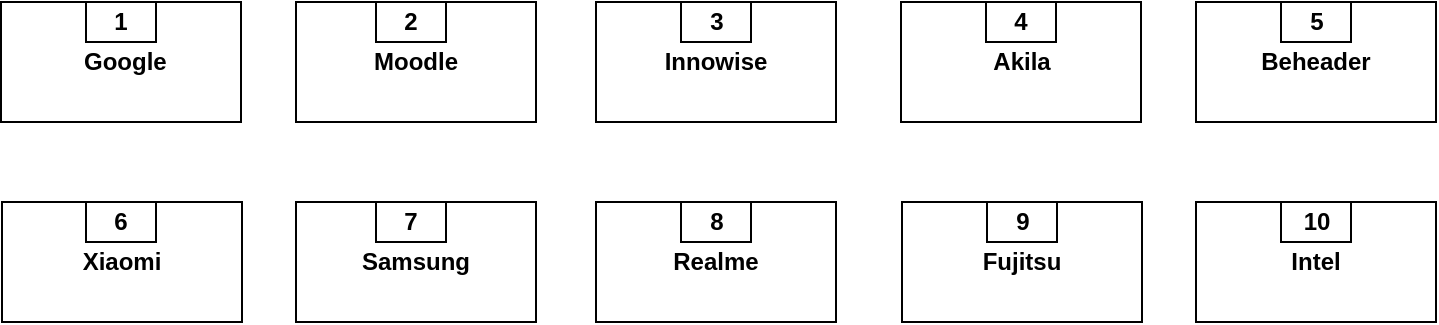 <mxfile version="21.2.1" type="device" pages="6">
  <diagram name="Company" id="gav-xLVfnbw1KwbaijDN">
    <mxGraphModel dx="1009" dy="581" grid="1" gridSize="10" guides="1" tooltips="1" connect="1" arrows="1" fold="1" page="1" pageScale="1" pageWidth="827" pageHeight="1169" math="0" shadow="0">
      <root>
        <mxCell id="0" />
        <mxCell id="1" parent="0" />
        <mxCell id="8l9SoM9GO2cYBD3Hw15K-1" value="&lt;b&gt;&amp;nbsp;Google&lt;/b&gt;" style="rounded=0;whiteSpace=wrap;html=1;" parent="1" vertex="1">
          <mxGeometry x="52.5" y="80" width="120" height="60" as="geometry" />
        </mxCell>
        <mxCell id="8l9SoM9GO2cYBD3Hw15K-2" value="&lt;b&gt;1&lt;/b&gt;" style="rounded=0;whiteSpace=wrap;html=1;" parent="1" vertex="1">
          <mxGeometry x="95" y="80" width="35" height="20" as="geometry" />
        </mxCell>
        <mxCell id="8l9SoM9GO2cYBD3Hw15K-3" value="&lt;b&gt;Moodle&lt;/b&gt;" style="rounded=0;whiteSpace=wrap;html=1;" parent="1" vertex="1">
          <mxGeometry x="200" y="80" width="120" height="60" as="geometry" />
        </mxCell>
        <mxCell id="8l9SoM9GO2cYBD3Hw15K-4" value="&lt;b&gt;2&lt;/b&gt;" style="rounded=0;whiteSpace=wrap;html=1;" parent="1" vertex="1">
          <mxGeometry x="240" y="80" width="35" height="20" as="geometry" />
        </mxCell>
        <mxCell id="8l9SoM9GO2cYBD3Hw15K-5" value="&lt;b&gt;Innowise&lt;/b&gt;" style="rounded=0;whiteSpace=wrap;html=1;" parent="1" vertex="1">
          <mxGeometry x="350" y="80" width="120" height="60" as="geometry" />
        </mxCell>
        <mxCell id="8l9SoM9GO2cYBD3Hw15K-6" value="&lt;b&gt;3&lt;/b&gt;" style="rounded=0;whiteSpace=wrap;html=1;" parent="1" vertex="1">
          <mxGeometry x="392.5" y="80" width="35" height="20" as="geometry" />
        </mxCell>
        <mxCell id="8l9SoM9GO2cYBD3Hw15K-7" value="&lt;b&gt;Akila&lt;/b&gt;" style="rounded=0;whiteSpace=wrap;html=1;" parent="1" vertex="1">
          <mxGeometry x="502.5" y="80" width="120" height="60" as="geometry" />
        </mxCell>
        <mxCell id="8l9SoM9GO2cYBD3Hw15K-8" value="&lt;b&gt;4&lt;/b&gt;" style="rounded=0;whiteSpace=wrap;html=1;" parent="1" vertex="1">
          <mxGeometry x="545" y="80" width="35" height="20" as="geometry" />
        </mxCell>
        <mxCell id="8l9SoM9GO2cYBD3Hw15K-10" value="&lt;b&gt;Beheader&lt;/b&gt;" style="rounded=0;whiteSpace=wrap;html=1;" parent="1" vertex="1">
          <mxGeometry x="650" y="80" width="120" height="60" as="geometry" />
        </mxCell>
        <mxCell id="8l9SoM9GO2cYBD3Hw15K-11" value="&lt;b&gt;5&lt;/b&gt;" style="rounded=0;whiteSpace=wrap;html=1;" parent="1" vertex="1">
          <mxGeometry x="692.5" y="80" width="35" height="20" as="geometry" />
        </mxCell>
        <mxCell id="8l9SoM9GO2cYBD3Hw15K-12" value="&lt;b&gt;Xiaomi&lt;/b&gt;" style="rounded=0;whiteSpace=wrap;html=1;" parent="1" vertex="1">
          <mxGeometry x="53" y="180" width="120" height="60" as="geometry" />
        </mxCell>
        <mxCell id="8l9SoM9GO2cYBD3Hw15K-13" value="&lt;b&gt;6&lt;/b&gt;" style="rounded=0;whiteSpace=wrap;html=1;" parent="1" vertex="1">
          <mxGeometry x="95" y="180" width="35" height="20" as="geometry" />
        </mxCell>
        <mxCell id="8l9SoM9GO2cYBD3Hw15K-14" value="&lt;b&gt;Samsung&lt;/b&gt;" style="rounded=0;whiteSpace=wrap;html=1;" parent="1" vertex="1">
          <mxGeometry x="200" y="180" width="120" height="60" as="geometry" />
        </mxCell>
        <mxCell id="8l9SoM9GO2cYBD3Hw15K-15" value="&lt;b&gt;7&lt;/b&gt;" style="rounded=0;whiteSpace=wrap;html=1;" parent="1" vertex="1">
          <mxGeometry x="240" y="180" width="35" height="20" as="geometry" />
        </mxCell>
        <mxCell id="8l9SoM9GO2cYBD3Hw15K-16" value="&lt;b&gt;Realme&lt;/b&gt;" style="rounded=0;whiteSpace=wrap;html=1;" parent="1" vertex="1">
          <mxGeometry x="350" y="180" width="120" height="60" as="geometry" />
        </mxCell>
        <mxCell id="8l9SoM9GO2cYBD3Hw15K-18" value="&lt;b&gt;8&lt;/b&gt;" style="rounded=0;whiteSpace=wrap;html=1;" parent="1" vertex="1">
          <mxGeometry x="392.5" y="180" width="35" height="20" as="geometry" />
        </mxCell>
        <mxCell id="8l9SoM9GO2cYBD3Hw15K-19" value="&lt;b&gt;Fujitsu&lt;/b&gt;" style="rounded=0;whiteSpace=wrap;html=1;" parent="1" vertex="1">
          <mxGeometry x="503" y="180" width="120" height="60" as="geometry" />
        </mxCell>
        <mxCell id="8l9SoM9GO2cYBD3Hw15K-20" value="&lt;b&gt;9&lt;/b&gt;" style="rounded=0;whiteSpace=wrap;html=1;" parent="1" vertex="1">
          <mxGeometry x="545.5" y="180" width="35" height="20" as="geometry" />
        </mxCell>
        <mxCell id="8l9SoM9GO2cYBD3Hw15K-21" value="&lt;b&gt;Intel&lt;/b&gt;" style="rounded=0;whiteSpace=wrap;html=1;" parent="1" vertex="1">
          <mxGeometry x="650" y="180" width="120" height="60" as="geometry" />
        </mxCell>
        <mxCell id="8l9SoM9GO2cYBD3Hw15K-22" value="&lt;b&gt;10&lt;/b&gt;" style="rounded=0;whiteSpace=wrap;html=1;" parent="1" vertex="1">
          <mxGeometry x="692.5" y="180" width="35" height="20" as="geometry" />
        </mxCell>
      </root>
    </mxGraphModel>
  </diagram>
  <diagram id="gXrJ5pOZwd0204sGXmLH" name="Projects">
    <mxGraphModel dx="1009" dy="2919" grid="1" gridSize="10" guides="1" tooltips="1" connect="1" arrows="1" fold="1" page="1" pageScale="1" pageWidth="827" pageHeight="1169" math="0" shadow="0">
      <root>
        <mxCell id="0" />
        <mxCell id="1" parent="0" />
        <mxCell id="ImSNmDydfp1c_jSwIOK0-1" value="&lt;b&gt;Angry Pigs&lt;/b&gt;" style="whiteSpace=wrap;html=1;aspect=fixed;" parent="1" vertex="1">
          <mxGeometry x="40" y="-2280" width="80" height="80" as="geometry" />
        </mxCell>
        <mxCell id="hACll-n0AecWJ5TqIQsg-1" value="&lt;b&gt;1&lt;/b&gt;" style="whiteSpace=wrap;html=1;aspect=fixed;" parent="1" vertex="1">
          <mxGeometry x="70" y="-2280" width="20" height="20" as="geometry" />
        </mxCell>
        <mxCell id="hACll-n0AecWJ5TqIQsg-2" value="&lt;b&gt;Shots&lt;/b&gt;" style="whiteSpace=wrap;html=1;aspect=fixed;" parent="1" vertex="1">
          <mxGeometry x="150" y="-2280" width="80" height="80" as="geometry" />
        </mxCell>
        <mxCell id="hACll-n0AecWJ5TqIQsg-4" value="&lt;b&gt;2&lt;/b&gt;" style="whiteSpace=wrap;html=1;aspect=fixed;" parent="1" vertex="1">
          <mxGeometry x="180" y="-2280" width="20" height="20" as="geometry" />
        </mxCell>
        <mxCell id="hACll-n0AecWJ5TqIQsg-5" value="&lt;b&gt;Rip&lt;/b&gt;" style="whiteSpace=wrap;html=1;aspect=fixed;" parent="1" vertex="1">
          <mxGeometry x="260" y="-2280" width="80" height="80" as="geometry" />
        </mxCell>
        <mxCell id="hACll-n0AecWJ5TqIQsg-6" value="&lt;b&gt;Anihilate humanity&lt;/b&gt;" style="whiteSpace=wrap;html=1;aspect=fixed;fontSize=12;" parent="1" vertex="1">
          <mxGeometry x="374" y="-2280" width="80" height="80" as="geometry" />
        </mxCell>
        <mxCell id="hACll-n0AecWJ5TqIQsg-7" value="&lt;b&gt;Behead&lt;/b&gt;" style="whiteSpace=wrap;html=1;aspect=fixed;" parent="1" vertex="1">
          <mxGeometry x="490" y="-2280" width="80" height="80" as="geometry" />
        </mxCell>
        <mxCell id="hACll-n0AecWJ5TqIQsg-8" value="&lt;b&gt;3&lt;/b&gt;" style="whiteSpace=wrap;html=1;aspect=fixed;" parent="1" vertex="1">
          <mxGeometry x="290" y="-2280" width="20" height="20" as="geometry" />
        </mxCell>
        <mxCell id="hACll-n0AecWJ5TqIQsg-9" value="&lt;b&gt;4&lt;/b&gt;" style="whiteSpace=wrap;html=1;aspect=fixed;" parent="1" vertex="1">
          <mxGeometry x="404" y="-2280" width="20" height="20" as="geometry" />
        </mxCell>
        <mxCell id="hACll-n0AecWJ5TqIQsg-10" value="&lt;b&gt;5&lt;/b&gt;" style="whiteSpace=wrap;html=1;aspect=fixed;" parent="1" vertex="1">
          <mxGeometry x="520" y="-2280" width="20" height="20" as="geometry" />
        </mxCell>
        <mxCell id="hACll-n0AecWJ5TqIQsg-11" value="&lt;b&gt;Opponent&lt;/b&gt;" style="whiteSpace=wrap;html=1;aspect=fixed;" parent="1" vertex="1">
          <mxGeometry x="40" y="-2160" width="80" height="80" as="geometry" />
        </mxCell>
        <mxCell id="hACll-n0AecWJ5TqIQsg-12" value="&lt;b&gt;Suffer&lt;/b&gt;" style="whiteSpace=wrap;html=1;aspect=fixed;" parent="1" vertex="1">
          <mxGeometry x="150" y="-2160" width="80" height="80" as="geometry" />
        </mxCell>
        <mxCell id="hACll-n0AecWJ5TqIQsg-13" value="&lt;b&gt;Diary&lt;/b&gt;" style="whiteSpace=wrap;html=1;aspect=fixed;" parent="1" vertex="1">
          <mxGeometry x="260" y="-2160" width="80" height="80" as="geometry" />
        </mxCell>
        <mxCell id="hACll-n0AecWJ5TqIQsg-14" value="&lt;b&gt;Cemety&lt;/b&gt;" style="whiteSpace=wrap;html=1;aspect=fixed;" parent="1" vertex="1">
          <mxGeometry x="374" y="-2160" width="80" height="80" as="geometry" />
        </mxCell>
        <mxCell id="hACll-n0AecWJ5TqIQsg-15" value="&lt;b&gt;Shot&lt;/b&gt;" style="whiteSpace=wrap;html=1;aspect=fixed;" parent="1" vertex="1">
          <mxGeometry x="490" y="-2160" width="80" height="80" as="geometry" />
        </mxCell>
        <mxCell id="hACll-n0AecWJ5TqIQsg-16" value="&lt;b&gt;6&lt;/b&gt;" style="whiteSpace=wrap;html=1;aspect=fixed;" parent="1" vertex="1">
          <mxGeometry x="70" y="-2160" width="20" height="20" as="geometry" />
        </mxCell>
        <mxCell id="hACll-n0AecWJ5TqIQsg-17" value="&lt;b&gt;7&lt;/b&gt;" style="whiteSpace=wrap;html=1;aspect=fixed;" parent="1" vertex="1">
          <mxGeometry x="180" y="-2160" width="20" height="20" as="geometry" />
        </mxCell>
        <mxCell id="hACll-n0AecWJ5TqIQsg-18" value="&lt;b&gt;8&lt;/b&gt;" style="whiteSpace=wrap;html=1;aspect=fixed;" parent="1" vertex="1">
          <mxGeometry x="290" y="-2160" width="20" height="20" as="geometry" />
        </mxCell>
        <mxCell id="hACll-n0AecWJ5TqIQsg-19" value="&lt;b&gt;9&lt;/b&gt;" style="whiteSpace=wrap;html=1;aspect=fixed;" parent="1" vertex="1">
          <mxGeometry x="404" y="-2160" width="20" height="20" as="geometry" />
        </mxCell>
        <mxCell id="hACll-n0AecWJ5TqIQsg-20" value="&lt;b&gt;10&lt;/b&gt;" style="whiteSpace=wrap;html=1;aspect=fixed;" parent="1" vertex="1">
          <mxGeometry x="520" y="-2160" width="20" height="20" as="geometry" />
        </mxCell>
      </root>
    </mxGraphModel>
  </diagram>
  <diagram id="bvXuKBIvniT_KkxOeq0a" name="Employes">
    <mxGraphModel dx="1009" dy="581" grid="1" gridSize="10" guides="1" tooltips="1" connect="1" arrows="1" fold="1" page="1" pageScale="1" pageWidth="827" pageHeight="1169" math="0" shadow="0">
      <root>
        <mxCell id="0" />
        <mxCell id="1" parent="0" />
        <mxCell id="-noBp9sP09E2U7W5WZK8-1" value="&lt;b&gt;Иван&lt;/b&gt;" style="ellipse;whiteSpace=wrap;html=1;aspect=fixed;" parent="1" vertex="1">
          <mxGeometry x="80" y="40" width="80" height="80" as="geometry" />
        </mxCell>
        <mxCell id="-noBp9sP09E2U7W5WZK8-2" value="&lt;b&gt;1&lt;/b&gt;" style="ellipse;whiteSpace=wrap;html=1;aspect=fixed;" parent="1" vertex="1">
          <mxGeometry x="110" y="40" width="20" height="20" as="geometry" />
        </mxCell>
        <mxCell id="-noBp9sP09E2U7W5WZK8-3" value="&lt;b&gt;Вера&lt;/b&gt;" style="ellipse;whiteSpace=wrap;html=1;aspect=fixed;" parent="1" vertex="1">
          <mxGeometry x="180" y="40" width="80" height="80" as="geometry" />
        </mxCell>
        <mxCell id="-noBp9sP09E2U7W5WZK8-4" value="&lt;b&gt;Анна&lt;/b&gt;" style="ellipse;whiteSpace=wrap;html=1;aspect=fixed;" parent="1" vertex="1">
          <mxGeometry x="290" y="40" width="80" height="80" as="geometry" />
        </mxCell>
        <mxCell id="-noBp9sP09E2U7W5WZK8-5" value="&lt;b&gt;Олег&lt;/b&gt;" style="ellipse;whiteSpace=wrap;html=1;aspect=fixed;" parent="1" vertex="1">
          <mxGeometry x="400" y="40" width="80" height="80" as="geometry" />
        </mxCell>
        <mxCell id="-noBp9sP09E2U7W5WZK8-6" value="&lt;b&gt;Нина&lt;/b&gt;" style="ellipse;whiteSpace=wrap;html=1;aspect=fixed;" parent="1" vertex="1">
          <mxGeometry x="510" y="40" width="80" height="80" as="geometry" />
        </mxCell>
        <mxCell id="-noBp9sP09E2U7W5WZK8-7" value="&lt;b&gt;Глеб&lt;/b&gt;" style="ellipse;whiteSpace=wrap;html=1;aspect=fixed;" parent="1" vertex="1">
          <mxGeometry x="80" y="140" width="80" height="80" as="geometry" />
        </mxCell>
        <mxCell id="-noBp9sP09E2U7W5WZK8-8" value="&lt;b&gt;Пётр&lt;/b&gt;" style="ellipse;whiteSpace=wrap;html=1;aspect=fixed;" parent="1" vertex="1">
          <mxGeometry x="180" y="140" width="80" height="80" as="geometry" />
        </mxCell>
        <mxCell id="-noBp9sP09E2U7W5WZK8-9" value="&lt;b&gt;Яна&lt;/b&gt;" style="ellipse;whiteSpace=wrap;html=1;aspect=fixed;" parent="1" vertex="1">
          <mxGeometry x="290" y="140" width="80" height="80" as="geometry" />
        </mxCell>
        <mxCell id="-noBp9sP09E2U7W5WZK8-10" value="&lt;b&gt;Николай&lt;/b&gt;" style="ellipse;whiteSpace=wrap;html=1;aspect=fixed;" parent="1" vertex="1">
          <mxGeometry x="400" y="140" width="80" height="80" as="geometry" />
        </mxCell>
        <mxCell id="-noBp9sP09E2U7W5WZK8-11" value="&lt;b&gt;Инна&lt;/b&gt;" style="ellipse;whiteSpace=wrap;html=1;aspect=fixed;" parent="1" vertex="1">
          <mxGeometry x="510" y="140" width="80" height="80" as="geometry" />
        </mxCell>
        <mxCell id="-noBp9sP09E2U7W5WZK8-13" value="&lt;b&gt;2&lt;/b&gt;" style="ellipse;whiteSpace=wrap;html=1;aspect=fixed;" parent="1" vertex="1">
          <mxGeometry x="210" y="40" width="20" height="20" as="geometry" />
        </mxCell>
        <mxCell id="-noBp9sP09E2U7W5WZK8-14" value="&lt;b&gt;3&lt;/b&gt;" style="ellipse;whiteSpace=wrap;html=1;aspect=fixed;" parent="1" vertex="1">
          <mxGeometry x="320" y="40" width="20" height="20" as="geometry" />
        </mxCell>
        <mxCell id="-noBp9sP09E2U7W5WZK8-15" value="&lt;b&gt;4&lt;/b&gt;" style="ellipse;whiteSpace=wrap;html=1;aspect=fixed;" parent="1" vertex="1">
          <mxGeometry x="430" y="40" width="20" height="20" as="geometry" />
        </mxCell>
        <mxCell id="-noBp9sP09E2U7W5WZK8-16" value="&lt;b&gt;5&lt;/b&gt;" style="ellipse;whiteSpace=wrap;html=1;aspect=fixed;" parent="1" vertex="1">
          <mxGeometry x="540" y="40" width="20" height="20" as="geometry" />
        </mxCell>
        <mxCell id="-noBp9sP09E2U7W5WZK8-17" value="&lt;b&gt;6&lt;/b&gt;" style="ellipse;whiteSpace=wrap;html=1;aspect=fixed;" parent="1" vertex="1">
          <mxGeometry x="110" y="140" width="20" height="20" as="geometry" />
        </mxCell>
        <mxCell id="-noBp9sP09E2U7W5WZK8-18" value="&lt;b&gt;7&lt;/b&gt;" style="ellipse;whiteSpace=wrap;html=1;aspect=fixed;" parent="1" vertex="1">
          <mxGeometry x="210" y="140" width="20" height="20" as="geometry" />
        </mxCell>
        <mxCell id="-noBp9sP09E2U7W5WZK8-19" value="&lt;b&gt;8&lt;/b&gt;" style="ellipse;whiteSpace=wrap;html=1;aspect=fixed;" parent="1" vertex="1">
          <mxGeometry x="320" y="140" width="20" height="20" as="geometry" />
        </mxCell>
        <mxCell id="-noBp9sP09E2U7W5WZK8-20" value="&lt;b&gt;9&lt;/b&gt;" style="ellipse;whiteSpace=wrap;html=1;aspect=fixed;" parent="1" vertex="1">
          <mxGeometry x="430" y="140" width="20" height="20" as="geometry" />
        </mxCell>
        <mxCell id="-noBp9sP09E2U7W5WZK8-21" value="&lt;b&gt;10&lt;/b&gt;" style="ellipse;whiteSpace=wrap;html=1;aspect=fixed;" parent="1" vertex="1">
          <mxGeometry x="540" y="140" width="20" height="20" as="geometry" />
        </mxCell>
      </root>
    </mxGraphModel>
  </diagram>
  <diagram id="NaPxXZHWJXsfwpZRX8lz" name="CooperateWith">
    <mxGraphModel dx="1009" dy="581" grid="1" gridSize="10" guides="1" tooltips="1" connect="1" arrows="1" fold="1" page="1" pageScale="1" pageWidth="827" pageHeight="1169" math="0" shadow="0">
      <root>
        <mxCell id="0" />
        <mxCell id="1" parent="0" />
        <mxCell id="9ai1zdXhSGfV74mGfb7r-3" style="edgeStyle=orthogonalEdgeStyle;rounded=0;orthogonalLoop=1;jettySize=auto;html=1;entryX=0;entryY=0.5;entryDx=0;entryDy=0;fontStyle=0;strokeWidth=2;" parent="1" source="iLivGmuFwviSjrkB5k5O-1" target="9ai1zdXhSGfV74mGfb7r-1" edge="1">
          <mxGeometry relative="1" as="geometry" />
        </mxCell>
        <mxCell id="74FujhC3j6ZioxIqXX51-3" style="edgeStyle=orthogonalEdgeStyle;rounded=0;orthogonalLoop=1;jettySize=auto;html=1;entryX=0.5;entryY=0;entryDx=0;entryDy=0;strokeWidth=2;" parent="1" source="iLivGmuFwviSjrkB5k5O-1" target="74FujhC3j6ZioxIqXX51-2" edge="1">
          <mxGeometry relative="1" as="geometry" />
        </mxCell>
        <mxCell id="iLivGmuFwviSjrkB5k5O-1" value="&lt;b&gt;Google&lt;/b&gt;" style="rounded=0;whiteSpace=wrap;html=1;" parent="1" vertex="1">
          <mxGeometry x="330" y="590" width="120" height="60" as="geometry" />
        </mxCell>
        <mxCell id="iLivGmuFwviSjrkB5k5O-2" value="&lt;b&gt;1&lt;/b&gt;" style="rounded=0;whiteSpace=wrap;html=1;" parent="1" vertex="1">
          <mxGeometry x="372.5" y="590" width="35" height="20" as="geometry" />
        </mxCell>
        <mxCell id="p5zT8GGp2pE6ZgW6Joqc-1" style="edgeStyle=orthogonalEdgeStyle;rounded=0;orthogonalLoop=1;jettySize=auto;html=1;entryX=0.5;entryY=1;entryDx=0;entryDy=0;strokeWidth=2;" parent="1" source="9ai1zdXhSGfV74mGfb7r-1" target="rfaT0au1AZqclidkOPzS-5" edge="1">
          <mxGeometry relative="1" as="geometry" />
        </mxCell>
        <mxCell id="9ai1zdXhSGfV74mGfb7r-1" value="&lt;b&gt;Akila&lt;/b&gt;" style="rounded=0;whiteSpace=wrap;html=1;" parent="1" vertex="1">
          <mxGeometry x="520" y="590" width="120" height="60" as="geometry" />
        </mxCell>
        <mxCell id="9ai1zdXhSGfV74mGfb7r-2" value="&lt;b&gt;4&lt;/b&gt;" style="rounded=0;whiteSpace=wrap;html=1;" parent="1" vertex="1">
          <mxGeometry x="562.5" y="590" width="35" height="20" as="geometry" />
        </mxCell>
        <mxCell id="74FujhC3j6ZioxIqXX51-1" value="&lt;b&gt;Xiaomi&lt;/b&gt;" style="rounded=0;whiteSpace=wrap;html=1;" parent="1" vertex="1">
          <mxGeometry x="330" y="760" width="120" height="60" as="geometry" />
        </mxCell>
        <mxCell id="74FujhC3j6ZioxIqXX51-2" value="&lt;b&gt;6&lt;/b&gt;" style="rounded=0;whiteSpace=wrap;html=1;" parent="1" vertex="1">
          <mxGeometry x="372.5" y="760" width="35" height="20" as="geometry" />
        </mxCell>
        <mxCell id="5n8iWFsrtlpjKMglU--3-1" style="edgeStyle=orthogonalEdgeStyle;rounded=0;orthogonalLoop=1;jettySize=auto;html=1;entryX=0;entryY=0.5;entryDx=0;entryDy=0;strokeWidth=2;" parent="1" source="74FujhC3j6ZioxIqXX51-4" target="lQNFDRWYM57HeylIy5Sz-1" edge="1">
          <mxGeometry relative="1" as="geometry" />
        </mxCell>
        <mxCell id="rfaT0au1AZqclidkOPzS-4" style="edgeStyle=orthogonalEdgeStyle;rounded=0;orthogonalLoop=1;jettySize=auto;html=1;entryX=1;entryY=0.5;entryDx=0;entryDy=0;strokeWidth=2;" parent="1" source="74FujhC3j6ZioxIqXX51-4" target="ooVa4qW0dzH5zBVhMVaO-1" edge="1">
          <mxGeometry relative="1" as="geometry" />
        </mxCell>
        <mxCell id="74FujhC3j6ZioxIqXX51-4" value="&lt;b&gt;Innowise&lt;/b&gt;" style="rounded=0;whiteSpace=wrap;html=1;" parent="1" vertex="1">
          <mxGeometry x="430" y="60" width="120" height="60" as="geometry" />
        </mxCell>
        <mxCell id="74FujhC3j6ZioxIqXX51-5" value="&lt;b&gt;3&lt;/b&gt;" style="rounded=0;whiteSpace=wrap;html=1;" parent="1" vertex="1">
          <mxGeometry x="472.5" y="60" width="35" height="20" as="geometry" />
        </mxCell>
        <mxCell id="lQNFDRWYM57HeylIy5Sz-1" value="&lt;b&gt;Samsung&lt;/b&gt;" style="rounded=0;whiteSpace=wrap;html=1;" parent="1" vertex="1">
          <mxGeometry x="630" y="140" width="120" height="60" as="geometry" />
        </mxCell>
        <mxCell id="lQNFDRWYM57HeylIy5Sz-2" value="&lt;b&gt;7&lt;/b&gt;" style="rounded=0;whiteSpace=wrap;html=1;" parent="1" vertex="1">
          <mxGeometry x="672.5" y="140" width="35" height="20" as="geometry" />
        </mxCell>
        <mxCell id="VJnGqFIrNq4EuFtXT4ss-3" style="edgeStyle=orthogonalEdgeStyle;rounded=0;orthogonalLoop=1;jettySize=auto;html=1;entryX=0.5;entryY=0;entryDx=0;entryDy=0;strokeWidth=2;" parent="1" source="5n8iWFsrtlpjKMglU--3-2" target="VJnGqFIrNq4EuFtXT4ss-2" edge="1">
          <mxGeometry relative="1" as="geometry" />
        </mxCell>
        <mxCell id="5n8iWFsrtlpjKMglU--3-2" value="&lt;b&gt;Moodle&lt;/b&gt;" style="rounded=0;whiteSpace=wrap;html=1;" parent="1" vertex="1">
          <mxGeometry x="520" y="250" width="120" height="60" as="geometry" />
        </mxCell>
        <mxCell id="5n8iWFsrtlpjKMglU--3-3" value="&lt;b&gt;2&lt;/b&gt;" style="rounded=0;whiteSpace=wrap;html=1;" parent="1" vertex="1">
          <mxGeometry x="562.5" y="250" width="35" height="20" as="geometry" />
        </mxCell>
        <mxCell id="VJnGqFIrNq4EuFtXT4ss-1" value="&lt;b&gt;Fujitsu&lt;/b&gt;" style="rounded=0;whiteSpace=wrap;html=1;" parent="1" vertex="1">
          <mxGeometry x="640" y="350" width="120" height="60" as="geometry" />
        </mxCell>
        <mxCell id="VJnGqFIrNq4EuFtXT4ss-2" value="&lt;b&gt;9&lt;/b&gt;" style="rounded=0;whiteSpace=wrap;html=1;" parent="1" vertex="1">
          <mxGeometry x="682.5" y="350" width="35" height="20" as="geometry" />
        </mxCell>
        <mxCell id="DTXhnwhm7_u_P1lkbyri-1" style="edgeStyle=orthogonalEdgeStyle;rounded=0;orthogonalLoop=1;jettySize=auto;html=1;entryX=0.5;entryY=0;entryDx=0;entryDy=0;strokeWidth=2;" parent="1" source="ooVa4qW0dzH5zBVhMVaO-1" target="ooVa4qW0dzH5zBVhMVaO-4" edge="1">
          <mxGeometry relative="1" as="geometry" />
        </mxCell>
        <mxCell id="ooVa4qW0dzH5zBVhMVaO-1" value="&lt;b&gt;Beheader&lt;/b&gt;" style="rounded=0;whiteSpace=wrap;html=1;" parent="1" vertex="1">
          <mxGeometry x="200" y="140" width="120" height="60" as="geometry" />
        </mxCell>
        <mxCell id="ooVa4qW0dzH5zBVhMVaO-2" value="&lt;b&gt;5&lt;/b&gt;" style="rounded=0;whiteSpace=wrap;html=1;" parent="1" vertex="1">
          <mxGeometry x="242.5" y="140" width="35" height="20" as="geometry" />
        </mxCell>
        <mxCell id="ooVa4qW0dzH5zBVhMVaO-3" value="&lt;b&gt;Intel&lt;/b&gt;" style="rounded=0;whiteSpace=wrap;html=1;" parent="1" vertex="1">
          <mxGeometry x="200" y="310" width="120" height="60" as="geometry" />
        </mxCell>
        <mxCell id="ooVa4qW0dzH5zBVhMVaO-4" value="&lt;b&gt;10&lt;/b&gt;" style="rounded=0;whiteSpace=wrap;html=1;" parent="1" vertex="1">
          <mxGeometry x="242.5" y="310" width="35" height="20" as="geometry" />
        </mxCell>
        <mxCell id="p5zT8GGp2pE6ZgW6Joqc-3" style="edgeStyle=orthogonalEdgeStyle;rounded=0;orthogonalLoop=1;jettySize=auto;html=1;entryX=0.5;entryY=1;entryDx=0;entryDy=0;strokeWidth=2;" parent="1" source="rfaT0au1AZqclidkOPzS-5" target="VJnGqFIrNq4EuFtXT4ss-1" edge="1">
          <mxGeometry relative="1" as="geometry" />
        </mxCell>
        <mxCell id="rfaT0au1AZqclidkOPzS-5" value="&lt;b&gt;Realme&lt;/b&gt;" style="rounded=0;whiteSpace=wrap;html=1;" parent="1" vertex="1">
          <mxGeometry x="520" y="470" width="120" height="60" as="geometry" />
        </mxCell>
        <mxCell id="rfaT0au1AZqclidkOPzS-6" value="&lt;b&gt;8&lt;/b&gt;" style="rounded=0;whiteSpace=wrap;html=1;" parent="1" vertex="1">
          <mxGeometry x="562.5" y="470" width="35" height="20" as="geometry" />
        </mxCell>
      </root>
    </mxGraphModel>
  </diagram>
  <diagram id="OpKRT-OrONpjX8cEz-a3" name="WorkOn">
    <mxGraphModel dx="1009" dy="581" grid="1" gridSize="10" guides="1" tooltips="1" connect="1" arrows="1" fold="1" page="1" pageScale="1" pageWidth="827" pageHeight="1169" math="0" shadow="0">
      <root>
        <mxCell id="0" />
        <mxCell id="1" parent="0" />
        <mxCell id="dXcws7jNz0y3KYkGDwkJ-2" style="edgeStyle=orthogonalEdgeStyle;rounded=0;orthogonalLoop=1;jettySize=auto;html=1;exitX=0.5;exitY=1;exitDx=0;exitDy=0;entryX=0.5;entryY=0;entryDx=0;entryDy=0;strokeWidth=2;" parent="1" source="Xg049iK4EqplbcULpOEp-1" target="dXcws7jNz0y3KYkGDwkJ-1" edge="1">
          <mxGeometry relative="1" as="geometry" />
        </mxCell>
        <mxCell id="Xg049iK4EqplbcULpOEp-1" value="&lt;b&gt;Иван&lt;/b&gt;" style="ellipse;whiteSpace=wrap;html=1;aspect=fixed;" parent="1" vertex="1">
          <mxGeometry x="80" y="40" width="80" height="80" as="geometry" />
        </mxCell>
        <mxCell id="d26VEposxJQLVdMxKV8B-1" value="&lt;b&gt;1&lt;/b&gt;" style="ellipse;whiteSpace=wrap;html=1;aspect=fixed;" parent="1" vertex="1">
          <mxGeometry x="110" y="40" width="20" height="20" as="geometry" />
        </mxCell>
        <mxCell id="MfQEdCGmnvQK8-_MCFFC-1" value="&lt;b&gt;Suffer&lt;/b&gt;" style="whiteSpace=wrap;html=1;aspect=fixed;" parent="1" vertex="1">
          <mxGeometry x="80" y="160" width="80" height="80" as="geometry" />
        </mxCell>
        <mxCell id="dXcws7jNz0y3KYkGDwkJ-1" value="&lt;b&gt;7&lt;/b&gt;" style="whiteSpace=wrap;html=1;aspect=fixed;" parent="1" vertex="1">
          <mxGeometry x="110" y="160" width="20" height="20" as="geometry" />
        </mxCell>
        <mxCell id="stMgQ08yArLnh2lirLyx-3" style="edgeStyle=orthogonalEdgeStyle;rounded=0;orthogonalLoop=1;jettySize=auto;html=1;entryX=0.5;entryY=0;entryDx=0;entryDy=0;strokeWidth=2;" parent="1" source="dXcws7jNz0y3KYkGDwkJ-3" target="stMgQ08yArLnh2lirLyx-2" edge="1">
          <mxGeometry relative="1" as="geometry" />
        </mxCell>
        <mxCell id="dXcws7jNz0y3KYkGDwkJ-3" value="&lt;b&gt;Вера&lt;/b&gt;" style="ellipse;whiteSpace=wrap;html=1;aspect=fixed;" parent="1" vertex="1">
          <mxGeometry x="210" y="40" width="80" height="80" as="geometry" />
        </mxCell>
        <mxCell id="dXcws7jNz0y3KYkGDwkJ-4" value="&lt;b&gt;2&lt;/b&gt;" style="ellipse;whiteSpace=wrap;html=1;aspect=fixed;" parent="1" vertex="1">
          <mxGeometry x="240" y="40" width="20" height="20" as="geometry" />
        </mxCell>
        <mxCell id="stMgQ08yArLnh2lirLyx-1" value="&lt;b&gt;Suffer&lt;/b&gt;" style="whiteSpace=wrap;html=1;aspect=fixed;" parent="1" vertex="1">
          <mxGeometry x="210" y="160" width="80" height="80" as="geometry" />
        </mxCell>
        <mxCell id="stMgQ08yArLnh2lirLyx-2" value="&lt;b&gt;9&lt;/b&gt;" style="whiteSpace=wrap;html=1;aspect=fixed;" parent="1" vertex="1">
          <mxGeometry x="240" y="160" width="20" height="20" as="geometry" />
        </mxCell>
        <mxCell id="dCJv06BWmtJ_yGHZpT2i-3" style="edgeStyle=orthogonalEdgeStyle;rounded=0;orthogonalLoop=1;jettySize=auto;html=1;entryX=0.5;entryY=0;entryDx=0;entryDy=0;strokeWidth=2;" parent="1" source="stMgQ08yArLnh2lirLyx-4" target="dCJv06BWmtJ_yGHZpT2i-2" edge="1">
          <mxGeometry relative="1" as="geometry" />
        </mxCell>
        <mxCell id="stMgQ08yArLnh2lirLyx-4" value="&lt;b&gt;Вера&lt;/b&gt;" style="ellipse;whiteSpace=wrap;html=1;aspect=fixed;" parent="1" vertex="1">
          <mxGeometry x="340" y="40" width="80" height="80" as="geometry" />
        </mxCell>
        <mxCell id="stMgQ08yArLnh2lirLyx-5" value="&lt;b&gt;3&lt;/b&gt;" style="ellipse;whiteSpace=wrap;html=1;aspect=fixed;" parent="1" vertex="1">
          <mxGeometry x="370" y="40" width="20" height="20" as="geometry" />
        </mxCell>
        <mxCell id="dCJv06BWmtJ_yGHZpT2i-1" value="&lt;b&gt;Diary&lt;/b&gt;" style="whiteSpace=wrap;html=1;aspect=fixed;" parent="1" vertex="1">
          <mxGeometry x="340" y="160" width="80" height="80" as="geometry" />
        </mxCell>
        <mxCell id="dCJv06BWmtJ_yGHZpT2i-2" value="&lt;b&gt;8&lt;/b&gt;" style="whiteSpace=wrap;html=1;aspect=fixed;" parent="1" vertex="1">
          <mxGeometry x="370" y="160" width="20" height="20" as="geometry" />
        </mxCell>
        <mxCell id="vvp00PLEb_QFugW3BZtt-1" style="edgeStyle=orthogonalEdgeStyle;rounded=0;orthogonalLoop=1;jettySize=auto;html=1;strokeWidth=2;" parent="1" source="dCJv06BWmtJ_yGHZpT2i-4" target="xoxFT3dlGxfvT-0NhQT6-2" edge="1">
          <mxGeometry relative="1" as="geometry" />
        </mxCell>
        <mxCell id="dCJv06BWmtJ_yGHZpT2i-4" value="&lt;b&gt;Олег&lt;/b&gt;" style="ellipse;whiteSpace=wrap;html=1;aspect=fixed;" parent="1" vertex="1">
          <mxGeometry x="460" y="40" width="80" height="80" as="geometry" />
        </mxCell>
        <mxCell id="dCJv06BWmtJ_yGHZpT2i-5" value="&lt;b&gt;4&lt;/b&gt;" style="ellipse;whiteSpace=wrap;html=1;aspect=fixed;" parent="1" vertex="1">
          <mxGeometry x="490" y="40" width="20" height="20" as="geometry" />
        </mxCell>
        <mxCell id="xoxFT3dlGxfvT-0NhQT6-1" value="&lt;b&gt;Shots&lt;/b&gt;" style="whiteSpace=wrap;html=1;aspect=fixed;" parent="1" vertex="1">
          <mxGeometry x="460" y="160" width="80" height="80" as="geometry" />
        </mxCell>
        <mxCell id="xoxFT3dlGxfvT-0NhQT6-2" value="&lt;b&gt;2&lt;/b&gt;" style="whiteSpace=wrap;html=1;aspect=fixed;" parent="1" vertex="1">
          <mxGeometry x="490" y="160" width="20" height="20" as="geometry" />
        </mxCell>
        <mxCell id="fwuAFVpZfowVelyxzXdH-3" style="edgeStyle=orthogonalEdgeStyle;rounded=0;orthogonalLoop=1;jettySize=auto;html=1;entryX=0.5;entryY=0;entryDx=0;entryDy=0;strokeWidth=2;" parent="1" source="vvp00PLEb_QFugW3BZtt-2" target="fwuAFVpZfowVelyxzXdH-2" edge="1">
          <mxGeometry relative="1" as="geometry" />
        </mxCell>
        <mxCell id="vvp00PLEb_QFugW3BZtt-2" value="&lt;b&gt;Нина&lt;/b&gt;" style="ellipse;whiteSpace=wrap;html=1;aspect=fixed;" parent="1" vertex="1">
          <mxGeometry x="580" y="40" width="80" height="80" as="geometry" />
        </mxCell>
        <mxCell id="vvp00PLEb_QFugW3BZtt-3" value="&lt;b&gt;5&lt;/b&gt;" style="ellipse;whiteSpace=wrap;html=1;aspect=fixed;" parent="1" vertex="1">
          <mxGeometry x="610" y="40" width="20" height="20" as="geometry" />
        </mxCell>
        <mxCell id="fwuAFVpZfowVelyxzXdH-1" value="&lt;b&gt;Angry Pigs&lt;/b&gt;" style="whiteSpace=wrap;html=1;aspect=fixed;" parent="1" vertex="1">
          <mxGeometry x="580" y="160" width="80" height="80" as="geometry" />
        </mxCell>
        <mxCell id="fwuAFVpZfowVelyxzXdH-2" value="&lt;b&gt;1&lt;/b&gt;" style="whiteSpace=wrap;html=1;aspect=fixed;" parent="1" vertex="1">
          <mxGeometry x="610" y="160" width="20" height="20" as="geometry" />
        </mxCell>
        <mxCell id="yRGlOpsiEuxmV_m5a4FR-1" style="edgeStyle=orthogonalEdgeStyle;rounded=0;orthogonalLoop=1;jettySize=auto;html=1;strokeWidth=2;" parent="1" source="fwuAFVpZfowVelyxzXdH-4" target="4NABPpIcOQ6mx8NrVYqP-2" edge="1">
          <mxGeometry relative="1" as="geometry" />
        </mxCell>
        <mxCell id="fwuAFVpZfowVelyxzXdH-4" value="&lt;b&gt;Глеб&lt;/b&gt;" style="ellipse;whiteSpace=wrap;html=1;aspect=fixed;" parent="1" vertex="1">
          <mxGeometry x="80" y="290" width="80" height="80" as="geometry" />
        </mxCell>
        <mxCell id="fwuAFVpZfowVelyxzXdH-5" value="&lt;b&gt;6&lt;/b&gt;" style="ellipse;whiteSpace=wrap;html=1;aspect=fixed;" parent="1" vertex="1">
          <mxGeometry x="110" y="290" width="20" height="20" as="geometry" />
        </mxCell>
        <mxCell id="4NABPpIcOQ6mx8NrVYqP-1" value="&lt;b&gt;Anihilate humaty&lt;/b&gt;" style="whiteSpace=wrap;html=1;aspect=fixed;" parent="1" vertex="1">
          <mxGeometry x="80" y="410" width="80" height="80" as="geometry" />
        </mxCell>
        <mxCell id="4NABPpIcOQ6mx8NrVYqP-2" value="&lt;b&gt;4&lt;/b&gt;" style="whiteSpace=wrap;html=1;aspect=fixed;" parent="1" vertex="1">
          <mxGeometry x="110" y="410" width="20" height="20" as="geometry" />
        </mxCell>
        <mxCell id="gIkKk1d9DMmmKYCHXm8z-1" style="edgeStyle=orthogonalEdgeStyle;rounded=0;orthogonalLoop=1;jettySize=auto;html=1;entryX=0.5;entryY=0;entryDx=0;entryDy=0;strokeWidth=2;" parent="1" source="yRGlOpsiEuxmV_m5a4FR-2" target="Q2GCjSXZ9XvVjVzKphA9-2" edge="1">
          <mxGeometry relative="1" as="geometry" />
        </mxCell>
        <mxCell id="yRGlOpsiEuxmV_m5a4FR-2" value="&lt;b&gt;Петр&lt;/b&gt;" style="ellipse;whiteSpace=wrap;html=1;aspect=fixed;" parent="1" vertex="1">
          <mxGeometry x="210" y="290" width="80" height="80" as="geometry" />
        </mxCell>
        <mxCell id="yRGlOpsiEuxmV_m5a4FR-3" value="&lt;b&gt;7&lt;/b&gt;" style="ellipse;whiteSpace=wrap;html=1;aspect=fixed;" parent="1" vertex="1">
          <mxGeometry x="240" y="290" width="20" height="20" as="geometry" />
        </mxCell>
        <mxCell id="Q2GCjSXZ9XvVjVzKphA9-1" value="&lt;b&gt;Rip&lt;/b&gt;" style="whiteSpace=wrap;html=1;aspect=fixed;" parent="1" vertex="1">
          <mxGeometry x="210" y="410" width="80" height="80" as="geometry" />
        </mxCell>
        <mxCell id="Q2GCjSXZ9XvVjVzKphA9-2" value="&lt;b&gt;3&lt;/b&gt;" style="whiteSpace=wrap;html=1;aspect=fixed;" parent="1" vertex="1">
          <mxGeometry x="240" y="410" width="20" height="20" as="geometry" />
        </mxCell>
        <mxCell id="IgzbIXzG_D5DHkkomurX-1" style="edgeStyle=orthogonalEdgeStyle;rounded=0;orthogonalLoop=1;jettySize=auto;html=1;strokeWidth=2;" parent="1" source="gIkKk1d9DMmmKYCHXm8z-2" target="kdJE_hNzfzClWQDQcwMY-2" edge="1">
          <mxGeometry relative="1" as="geometry" />
        </mxCell>
        <mxCell id="gIkKk1d9DMmmKYCHXm8z-2" value="&lt;b&gt;Яна&lt;/b&gt;" style="ellipse;whiteSpace=wrap;html=1;aspect=fixed;" parent="1" vertex="1">
          <mxGeometry x="340" y="290" width="80" height="80" as="geometry" />
        </mxCell>
        <mxCell id="gIkKk1d9DMmmKYCHXm8z-3" value="&lt;b&gt;8&lt;/b&gt;" style="ellipse;whiteSpace=wrap;html=1;aspect=fixed;" parent="1" vertex="1">
          <mxGeometry x="370" y="290" width="20" height="20" as="geometry" />
        </mxCell>
        <mxCell id="kdJE_hNzfzClWQDQcwMY-1" value="&lt;b&gt;Behead&lt;/b&gt;" style="whiteSpace=wrap;html=1;aspect=fixed;" parent="1" vertex="1">
          <mxGeometry x="340" y="410" width="80" height="80" as="geometry" />
        </mxCell>
        <mxCell id="kdJE_hNzfzClWQDQcwMY-2" value="&lt;b&gt;5&lt;/b&gt;" style="whiteSpace=wrap;html=1;aspect=fixed;" parent="1" vertex="1">
          <mxGeometry x="370" y="410" width="20" height="20" as="geometry" />
        </mxCell>
        <mxCell id="su8TDl8mTOSThj7bIIzd-1" style="edgeStyle=orthogonalEdgeStyle;rounded=0;orthogonalLoop=1;jettySize=auto;html=1;entryX=0.5;entryY=0;entryDx=0;entryDy=0;strokeWidth=2;" parent="1" source="IgzbIXzG_D5DHkkomurX-2" target="yvP5zOuqTru7BQlgXRmx-2" edge="1">
          <mxGeometry relative="1" as="geometry" />
        </mxCell>
        <mxCell id="IgzbIXzG_D5DHkkomurX-2" value="&lt;b&gt;Николай&lt;/b&gt;" style="ellipse;whiteSpace=wrap;html=1;aspect=fixed;" parent="1" vertex="1">
          <mxGeometry x="460" y="290" width="80" height="80" as="geometry" />
        </mxCell>
        <mxCell id="IgzbIXzG_D5DHkkomurX-3" value="&lt;b&gt;9&lt;/b&gt;" style="ellipse;whiteSpace=wrap;html=1;aspect=fixed;" parent="1" vertex="1">
          <mxGeometry x="490" y="290" width="20" height="20" as="geometry" />
        </mxCell>
        <mxCell id="yvP5zOuqTru7BQlgXRmx-1" value="&lt;b&gt;Shot&lt;/b&gt;" style="whiteSpace=wrap;html=1;aspect=fixed;" parent="1" vertex="1">
          <mxGeometry x="460" y="410" width="80" height="80" as="geometry" />
        </mxCell>
        <mxCell id="yvP5zOuqTru7BQlgXRmx-2" value="&lt;b&gt;10&lt;/b&gt;" style="whiteSpace=wrap;html=1;aspect=fixed;" parent="1" vertex="1">
          <mxGeometry x="490" y="410" width="20" height="20" as="geometry" />
        </mxCell>
        <mxCell id="AlzxGXOKsuHb-mv01sTu-1" style="edgeStyle=orthogonalEdgeStyle;rounded=0;orthogonalLoop=1;jettySize=auto;html=1;entryX=0.5;entryY=0;entryDx=0;entryDy=0;strokeWidth=2;" parent="1" source="su8TDl8mTOSThj7bIIzd-2" target="su8TDl8mTOSThj7bIIzd-5" edge="1">
          <mxGeometry relative="1" as="geometry" />
        </mxCell>
        <mxCell id="su8TDl8mTOSThj7bIIzd-2" value="&lt;b&gt;Инна&lt;/b&gt;" style="ellipse;whiteSpace=wrap;html=1;aspect=fixed;" parent="1" vertex="1">
          <mxGeometry x="580" y="290" width="80" height="80" as="geometry" />
        </mxCell>
        <mxCell id="su8TDl8mTOSThj7bIIzd-3" value="&lt;b&gt;10&lt;/b&gt;" style="ellipse;whiteSpace=wrap;html=1;aspect=fixed;" parent="1" vertex="1">
          <mxGeometry x="610" y="290" width="20" height="20" as="geometry" />
        </mxCell>
        <mxCell id="su8TDl8mTOSThj7bIIzd-4" value="&lt;b&gt;Opponent&lt;/b&gt;" style="whiteSpace=wrap;html=1;aspect=fixed;" parent="1" vertex="1">
          <mxGeometry x="580" y="410" width="80" height="80" as="geometry" />
        </mxCell>
        <mxCell id="su8TDl8mTOSThj7bIIzd-5" value="&lt;b&gt;6&lt;/b&gt;" style="whiteSpace=wrap;html=1;aspect=fixed;" parent="1" vertex="1">
          <mxGeometry x="610" y="410" width="20" height="20" as="geometry" />
        </mxCell>
      </root>
    </mxGraphModel>
  </diagram>
  <diagram id="v1DNxmtk0dNdYzbJ8NnI" name="ResponsibleFor">
    <mxGraphModel dx="1009" dy="2919" grid="1" gridSize="10" guides="1" tooltips="1" connect="1" arrows="1" fold="1" page="1" pageScale="1" pageWidth="827" pageHeight="1169" math="0" shadow="0">
      <root>
        <mxCell id="0" />
        <mxCell id="1" parent="0" />
        <mxCell id="6YH1c9ctNR_RpO76NTBy-2" style="edgeStyle=orthogonalEdgeStyle;rounded=0;orthogonalLoop=1;jettySize=auto;html=1;entryX=0.5;entryY=0;entryDx=0;entryDy=0;strokeWidth=2;" edge="1" parent="1" source="yl5nNZuhd9MVGjupiX4a-2" target="6MVP4aljXt0uDNYwtGvd-3">
          <mxGeometry relative="1" as="geometry" />
        </mxCell>
        <mxCell id="02L5nPUvjumSqmnsqS16-1" style="edgeStyle=orthogonalEdgeStyle;rounded=0;orthogonalLoop=1;jettySize=auto;html=1;entryX=0.5;entryY=1;entryDx=0;entryDy=0;strokeWidth=2;" edge="1" parent="1" source="yl5nNZuhd9MVGjupiX4a-2" target="O_RXEAUzCwRTXZsK_Lmy-1">
          <mxGeometry relative="1" as="geometry" />
        </mxCell>
        <mxCell id="yl5nNZuhd9MVGjupiX4a-2" value="&lt;b&gt;Fujitsu&lt;/b&gt;" style="rounded=0;whiteSpace=wrap;html=1;" vertex="1" parent="1">
          <mxGeometry x="520" y="-1950" width="120" height="60" as="geometry" />
        </mxCell>
        <mxCell id="6MVP4aljXt0uDNYwtGvd-1" value="&lt;b&gt;9&lt;/b&gt;" style="rounded=0;whiteSpace=wrap;html=1;" vertex="1" parent="1">
          <mxGeometry x="562.5" y="-1950" width="35" height="20" as="geometry" />
        </mxCell>
        <mxCell id="6MVP4aljXt0uDNYwtGvd-2" value="&lt;b&gt;Angry Pigs&lt;/b&gt;" style="whiteSpace=wrap;html=1;aspect=fixed;" vertex="1" parent="1">
          <mxGeometry x="540" y="-1810" width="80" height="80" as="geometry" />
        </mxCell>
        <mxCell id="6MVP4aljXt0uDNYwtGvd-3" value="&lt;b&gt;1&lt;/b&gt;" style="whiteSpace=wrap;html=1;aspect=fixed;" vertex="1" parent="1">
          <mxGeometry x="570" y="-1810" width="20" height="20" as="geometry" />
        </mxCell>
        <mxCell id="6YH1c9ctNR_RpO76NTBy-5" style="edgeStyle=orthogonalEdgeStyle;rounded=0;orthogonalLoop=1;jettySize=auto;html=1;entryX=0.5;entryY=0;entryDx=0;entryDy=0;strokeWidth=2;" edge="1" parent="1" source="6MVP4aljXt0uDNYwtGvd-5" target="6YH1c9ctNR_RpO76NTBy-4">
          <mxGeometry relative="1" as="geometry" />
        </mxCell>
        <mxCell id="6MVP4aljXt0uDNYwtGvd-5" value="&lt;b&gt;Akila&lt;/b&gt;" style="rounded=0;whiteSpace=wrap;html=1;" vertex="1" parent="1">
          <mxGeometry x="20" y="-2240" width="120" height="60" as="geometry" />
        </mxCell>
        <mxCell id="6MVP4aljXt0uDNYwtGvd-6" value="&lt;b&gt;4&lt;/b&gt;" style="rounded=0;whiteSpace=wrap;html=1;" vertex="1" parent="1">
          <mxGeometry x="62.5" y="-2240" width="35" height="20" as="geometry" />
        </mxCell>
        <mxCell id="6YH1c9ctNR_RpO76NTBy-3" value="&lt;b&gt;Shots&lt;/b&gt;" style="whiteSpace=wrap;html=1;aspect=fixed;" vertex="1" parent="1">
          <mxGeometry x="40" y="-2100" width="80" height="80" as="geometry" />
        </mxCell>
        <mxCell id="6YH1c9ctNR_RpO76NTBy-4" value="&lt;b&gt;2&lt;/b&gt;" style="whiteSpace=wrap;html=1;aspect=fixed;" vertex="1" parent="1">
          <mxGeometry x="70" y="-2100" width="20" height="20" as="geometry" />
        </mxCell>
        <mxCell id="oDd28Dqf0XuJpwvaG5rw-1" style="edgeStyle=orthogonalEdgeStyle;rounded=0;orthogonalLoop=1;jettySize=auto;html=1;strokeWidth=2;" edge="1" parent="1" source="zUtFoAsz0TEDpsB95fGJ-1" target="uj_ruXWD0uMUD8ZEP-PW-2">
          <mxGeometry relative="1" as="geometry" />
        </mxCell>
        <mxCell id="zUtFoAsz0TEDpsB95fGJ-1" value="&lt;b&gt;Google&lt;/b&gt;" style="rounded=0;whiteSpace=wrap;html=1;" vertex="1" parent="1">
          <mxGeometry x="190" y="-2240" width="120" height="60" as="geometry" />
        </mxCell>
        <mxCell id="zUtFoAsz0TEDpsB95fGJ-2" value="&lt;b&gt;1&lt;/b&gt;" style="rounded=0;whiteSpace=wrap;html=1;" vertex="1" parent="1">
          <mxGeometry x="232.5" y="-2240" width="35" height="20" as="geometry" />
        </mxCell>
        <mxCell id="uj_ruXWD0uMUD8ZEP-PW-1" value="&lt;b&gt;Rip&lt;/b&gt;" style="whiteSpace=wrap;html=1;aspect=fixed;" vertex="1" parent="1">
          <mxGeometry x="210" y="-2100" width="80" height="80" as="geometry" />
        </mxCell>
        <mxCell id="uj_ruXWD0uMUD8ZEP-PW-2" value="&lt;b&gt;3&lt;/b&gt;" style="whiteSpace=wrap;html=1;aspect=fixed;" vertex="1" parent="1">
          <mxGeometry x="240" y="-2100" width="20" height="20" as="geometry" />
        </mxCell>
        <mxCell id="7580VXlTdlm6PQeGJq7R-2" style="edgeStyle=orthogonalEdgeStyle;rounded=0;orthogonalLoop=1;jettySize=auto;html=1;entryX=0.5;entryY=0;entryDx=0;entryDy=0;strokeWidth=2;" edge="1" parent="1" source="oDd28Dqf0XuJpwvaG5rw-3" target="7580VXlTdlm6PQeGJq7R-1">
          <mxGeometry relative="1" as="geometry" />
        </mxCell>
        <mxCell id="oDd28Dqf0XuJpwvaG5rw-3" value="&lt;b&gt;Rip&lt;/b&gt;" style="rounded=0;whiteSpace=wrap;html=1;" vertex="1" parent="1">
          <mxGeometry x="354" y="-2240" width="120" height="60" as="geometry" />
        </mxCell>
        <mxCell id="oDd28Dqf0XuJpwvaG5rw-4" value="&lt;b&gt;3&lt;/b&gt;" style="rounded=0;whiteSpace=wrap;html=1;" vertex="1" parent="1">
          <mxGeometry x="396" y="-2240" width="35" height="20" as="geometry" />
        </mxCell>
        <mxCell id="oDd28Dqf0XuJpwvaG5rw-5" value="&lt;b style=&quot;border-color: var(--border-color);&quot;&gt;Anihilate humanity&lt;/b&gt;" style="whiteSpace=wrap;html=1;aspect=fixed;" vertex="1" parent="1">
          <mxGeometry x="374" y="-2100" width="80" height="80" as="geometry" />
        </mxCell>
        <mxCell id="7580VXlTdlm6PQeGJq7R-1" value="&lt;b&gt;4&lt;/b&gt;" style="whiteSpace=wrap;html=1;aspect=fixed;" vertex="1" parent="1">
          <mxGeometry x="404" y="-2100" width="20" height="20" as="geometry" />
        </mxCell>
        <mxCell id="oKwGxXhDzIZoaX8Q9dgz-1" style="edgeStyle=orthogonalEdgeStyle;rounded=0;orthogonalLoop=1;jettySize=auto;html=1;entryX=0.5;entryY=0;entryDx=0;entryDy=0;strokeWidth=2;" edge="1" parent="1" source="7580VXlTdlm6PQeGJq7R-3" target="O_RXEAUzCwRTXZsK_Lmy-2">
          <mxGeometry relative="1" as="geometry" />
        </mxCell>
        <mxCell id="7580VXlTdlm6PQeGJq7R-3" value="&lt;b&gt;Xiaomi&lt;/b&gt;" style="rounded=0;whiteSpace=wrap;html=1;" vertex="1" parent="1">
          <mxGeometry x="520" y="-2240" width="120" height="60" as="geometry" />
        </mxCell>
        <mxCell id="7580VXlTdlm6PQeGJq7R-6" value="&lt;b&gt;6&lt;/b&gt;" style="rounded=0;whiteSpace=wrap;html=1;" vertex="1" parent="1">
          <mxGeometry x="562.5" y="-2240" width="35" height="20" as="geometry" />
        </mxCell>
        <mxCell id="O_RXEAUzCwRTXZsK_Lmy-1" value="&lt;b&gt;Behead&lt;/b&gt;" style="whiteSpace=wrap;html=1;aspect=fixed;" vertex="1" parent="1">
          <mxGeometry x="540" y="-2100" width="80" height="80" as="geometry" />
        </mxCell>
        <mxCell id="O_RXEAUzCwRTXZsK_Lmy-2" value="&lt;b&gt;5&lt;/b&gt;" style="whiteSpace=wrap;html=1;aspect=fixed;" vertex="1" parent="1">
          <mxGeometry x="570" y="-2100" width="20" height="20" as="geometry" />
        </mxCell>
        <mxCell id="hKXrzcR2KbI9z9M5QG1Q-3" style="edgeStyle=orthogonalEdgeStyle;rounded=0;orthogonalLoop=1;jettySize=auto;html=1;entryX=0.5;entryY=0;entryDx=0;entryDy=0;strokeWidth=2;" edge="1" parent="1" source="oKwGxXhDzIZoaX8Q9dgz-3" target="hKXrzcR2KbI9z9M5QG1Q-2">
          <mxGeometry relative="1" as="geometry" />
        </mxCell>
        <mxCell id="oKwGxXhDzIZoaX8Q9dgz-3" value="&lt;b&gt;Realme&lt;/b&gt;" style="rounded=0;whiteSpace=wrap;html=1;" vertex="1" parent="1">
          <mxGeometry x="30" y="-1950" width="120" height="60" as="geometry" />
        </mxCell>
        <mxCell id="oKwGxXhDzIZoaX8Q9dgz-4" value="&lt;b&gt;8&lt;/b&gt;" style="rounded=0;whiteSpace=wrap;html=1;" vertex="1" parent="1">
          <mxGeometry x="72.5" y="-1950" width="35" height="20" as="geometry" />
        </mxCell>
        <mxCell id="hKXrzcR2KbI9z9M5QG1Q-1" value="&lt;b&gt;Opponent&lt;/b&gt;" style="whiteSpace=wrap;html=1;aspect=fixed;" vertex="1" parent="1">
          <mxGeometry x="50" y="-1810" width="80" height="80" as="geometry" />
        </mxCell>
        <mxCell id="hKXrzcR2KbI9z9M5QG1Q-2" value="&lt;b&gt;6&lt;/b&gt;" style="whiteSpace=wrap;html=1;aspect=fixed;" vertex="1" parent="1">
          <mxGeometry x="80" y="-1810" width="20" height="20" as="geometry" />
        </mxCell>
        <mxCell id="yki0QLJg1bTpNKQM7kzf-3" style="edgeStyle=orthogonalEdgeStyle;rounded=0;orthogonalLoop=1;jettySize=auto;html=1;entryX=0.5;entryY=0;entryDx=0;entryDy=0;strokeWidth=2;" edge="1" parent="1" source="xJ1X4L9bBjPng6VoBzil-1" target="yki0QLJg1bTpNKQM7kzf-2">
          <mxGeometry relative="1" as="geometry" />
        </mxCell>
        <mxCell id="xJ1X4L9bBjPng6VoBzil-1" value="&lt;b&gt;Moodle&lt;/b&gt;" style="rounded=0;whiteSpace=wrap;html=1;" vertex="1" parent="1">
          <mxGeometry x="190" y="-1950" width="120" height="60" as="geometry" />
        </mxCell>
        <mxCell id="xJ1X4L9bBjPng6VoBzil-2" value="&lt;b&gt;2&lt;/b&gt;" style="rounded=0;whiteSpace=wrap;html=1;" vertex="1" parent="1">
          <mxGeometry x="232.5" y="-1950" width="35" height="20" as="geometry" />
        </mxCell>
        <mxCell id="yki0QLJg1bTpNKQM7kzf-1" value="&lt;b&gt;Suffer&lt;/b&gt;" style="whiteSpace=wrap;html=1;aspect=fixed;" vertex="1" parent="1">
          <mxGeometry x="210" y="-1810" width="80" height="80" as="geometry" />
        </mxCell>
        <mxCell id="yki0QLJg1bTpNKQM7kzf-2" value="&lt;b&gt;7&lt;/b&gt;" style="whiteSpace=wrap;html=1;aspect=fixed;" vertex="1" parent="1">
          <mxGeometry x="240" y="-1810" width="20" height="20" as="geometry" />
        </mxCell>
        <mxCell id="3FWsAnBVA-fdC1paz6KG-1" style="edgeStyle=orthogonalEdgeStyle;rounded=0;orthogonalLoop=1;jettySize=auto;html=1;entryX=0.5;entryY=0;entryDx=0;entryDy=0;strokeWidth=2;" edge="1" parent="1" source="8u6mJ5K4huB1ZnSun7IY-1" target="o48_5RKF7NQ7mzblurVb-2">
          <mxGeometry relative="1" as="geometry" />
        </mxCell>
        <mxCell id="8u6mJ5K4huB1ZnSun7IY-1" value="&lt;b&gt;Sumsung&lt;/b&gt;" style="rounded=0;whiteSpace=wrap;html=1;" vertex="1" parent="1">
          <mxGeometry x="354" y="-1950" width="120" height="60" as="geometry" />
        </mxCell>
        <mxCell id="8u6mJ5K4huB1ZnSun7IY-2" value="&lt;b&gt;7&lt;/b&gt;" style="rounded=0;whiteSpace=wrap;html=1;" vertex="1" parent="1">
          <mxGeometry x="396.5" y="-1950" width="35" height="20" as="geometry" />
        </mxCell>
        <mxCell id="o48_5RKF7NQ7mzblurVb-1" value="&lt;b&gt;Diary&lt;/b&gt;" style="whiteSpace=wrap;html=1;aspect=fixed;" vertex="1" parent="1">
          <mxGeometry x="374" y="-1810" width="80" height="80" as="geometry" />
        </mxCell>
        <mxCell id="o48_5RKF7NQ7mzblurVb-2" value="&lt;b&gt;8&lt;/b&gt;" style="whiteSpace=wrap;html=1;aspect=fixed;" vertex="1" parent="1">
          <mxGeometry x="404" y="-1810" width="20" height="20" as="geometry" />
        </mxCell>
        <mxCell id="02L5nPUvjumSqmnsqS16-6" style="edgeStyle=orthogonalEdgeStyle;rounded=0;orthogonalLoop=1;jettySize=auto;html=1;entryX=0.5;entryY=0;entryDx=0;entryDy=0;strokeWidth=2;" edge="1" parent="1" source="02L5nPUvjumSqmnsqS16-2" target="02L5nPUvjumSqmnsqS16-5">
          <mxGeometry relative="1" as="geometry" />
        </mxCell>
        <mxCell id="02L5nPUvjumSqmnsqS16-2" value="&lt;b&gt;Intel&lt;/b&gt;" style="rounded=0;whiteSpace=wrap;html=1;" vertex="1" parent="1">
          <mxGeometry x="680" y="-2240" width="120" height="60" as="geometry" />
        </mxCell>
        <mxCell id="02L5nPUvjumSqmnsqS16-3" value="&lt;b&gt;10&lt;/b&gt;" style="rounded=0;whiteSpace=wrap;html=1;" vertex="1" parent="1">
          <mxGeometry x="722.5" y="-2240" width="35" height="20" as="geometry" />
        </mxCell>
        <mxCell id="02L5nPUvjumSqmnsqS16-4" value="&lt;b&gt;Shot&lt;/b&gt;" style="whiteSpace=wrap;html=1;aspect=fixed;" vertex="1" parent="1">
          <mxGeometry x="700" y="-2100" width="80" height="80" as="geometry" />
        </mxCell>
        <mxCell id="02L5nPUvjumSqmnsqS16-5" value="&lt;b&gt;10&lt;/b&gt;" style="whiteSpace=wrap;html=1;aspect=fixed;" vertex="1" parent="1">
          <mxGeometry x="730" y="-2100" width="20" height="20" as="geometry" />
        </mxCell>
      </root>
    </mxGraphModel>
  </diagram>
</mxfile>
